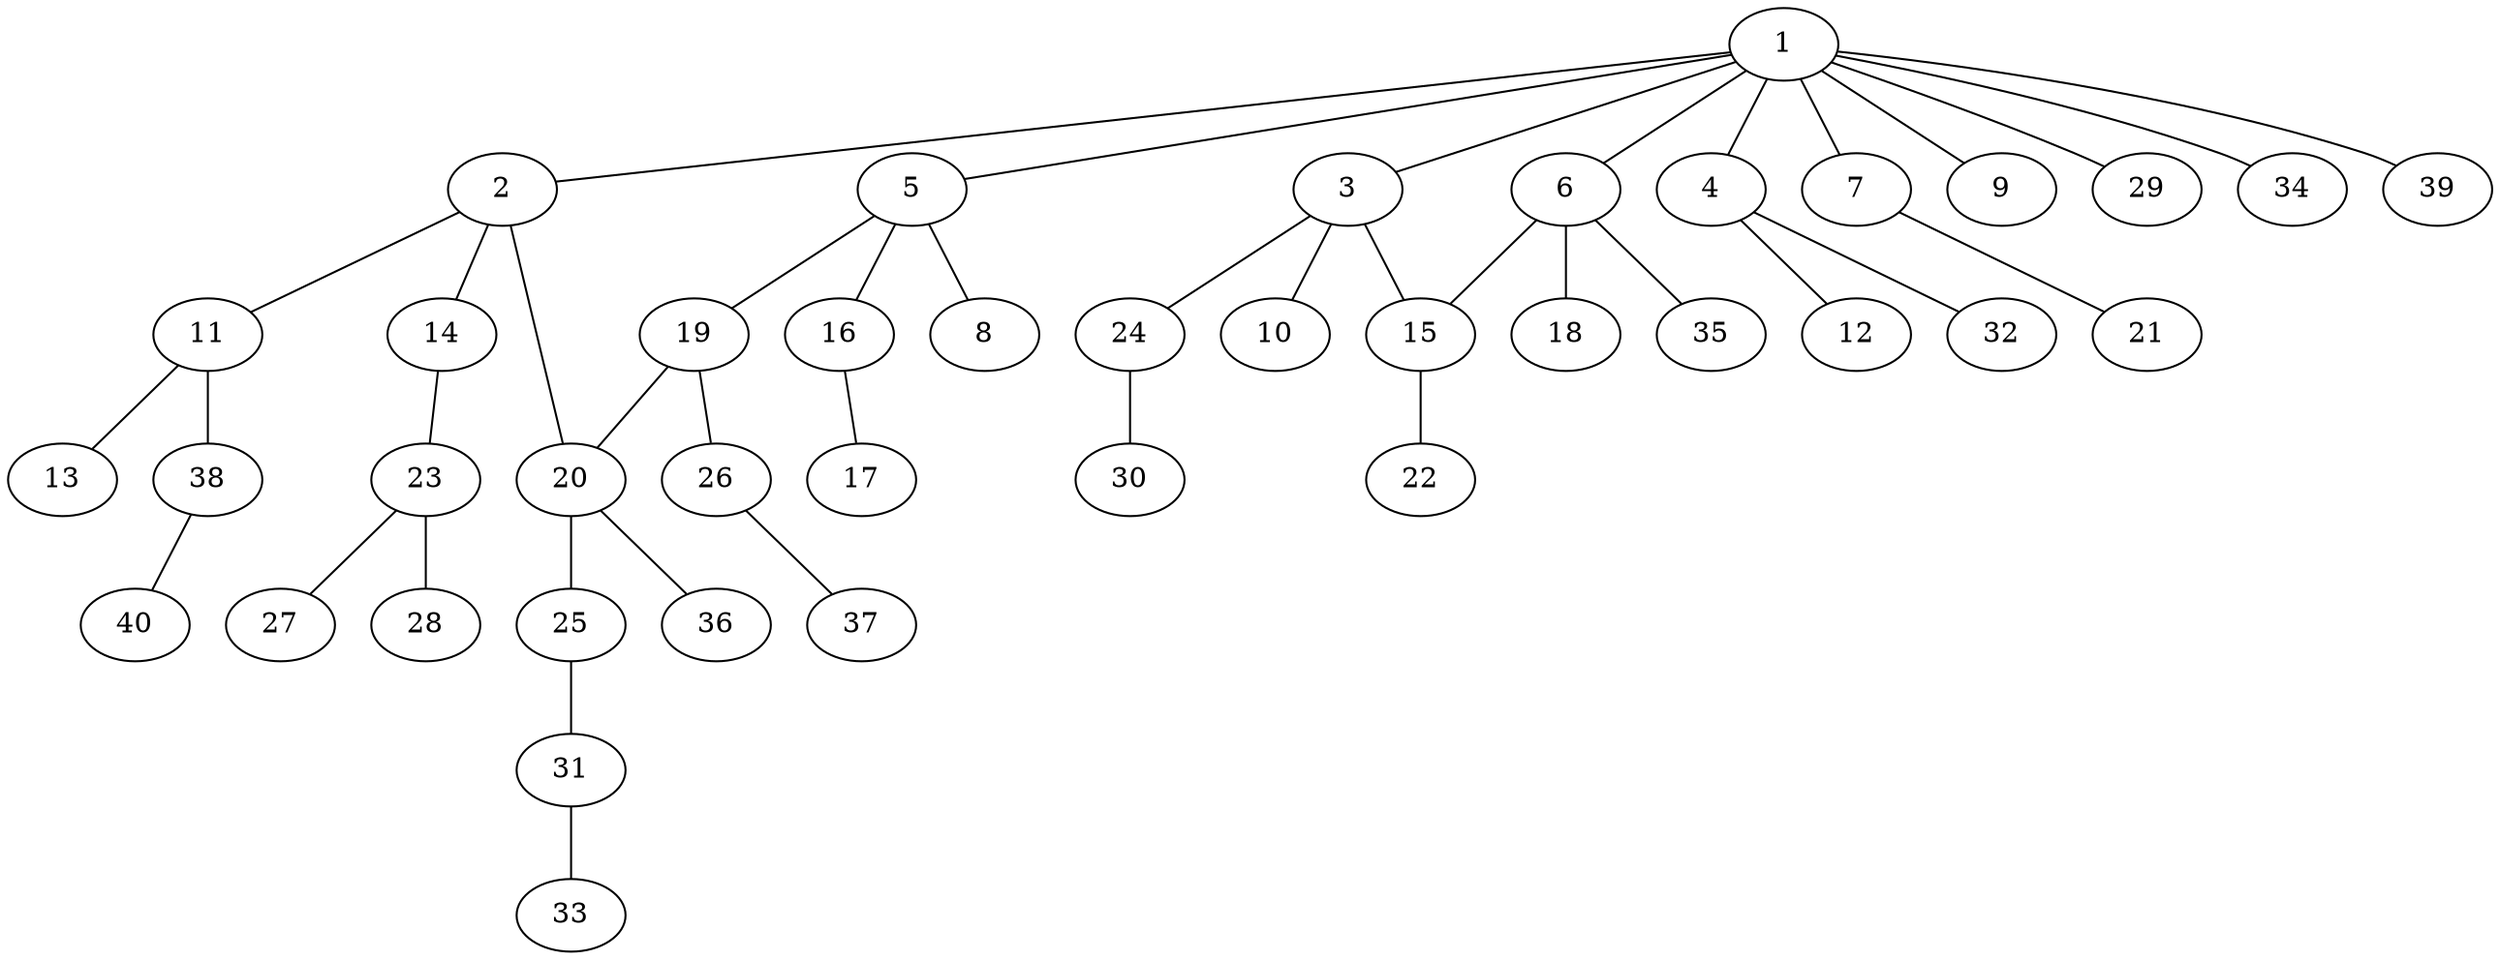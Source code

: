 graph graphname {1--2
1--3
1--4
1--5
1--6
1--7
1--9
1--29
1--34
1--39
2--11
2--14
2--20
3--10
3--15
3--24
4--12
4--32
5--8
5--16
5--19
6--15
6--18
6--35
7--21
11--13
11--38
14--23
15--22
16--17
19--20
19--26
20--25
20--36
23--27
23--28
24--30
25--31
26--37
31--33
38--40
}